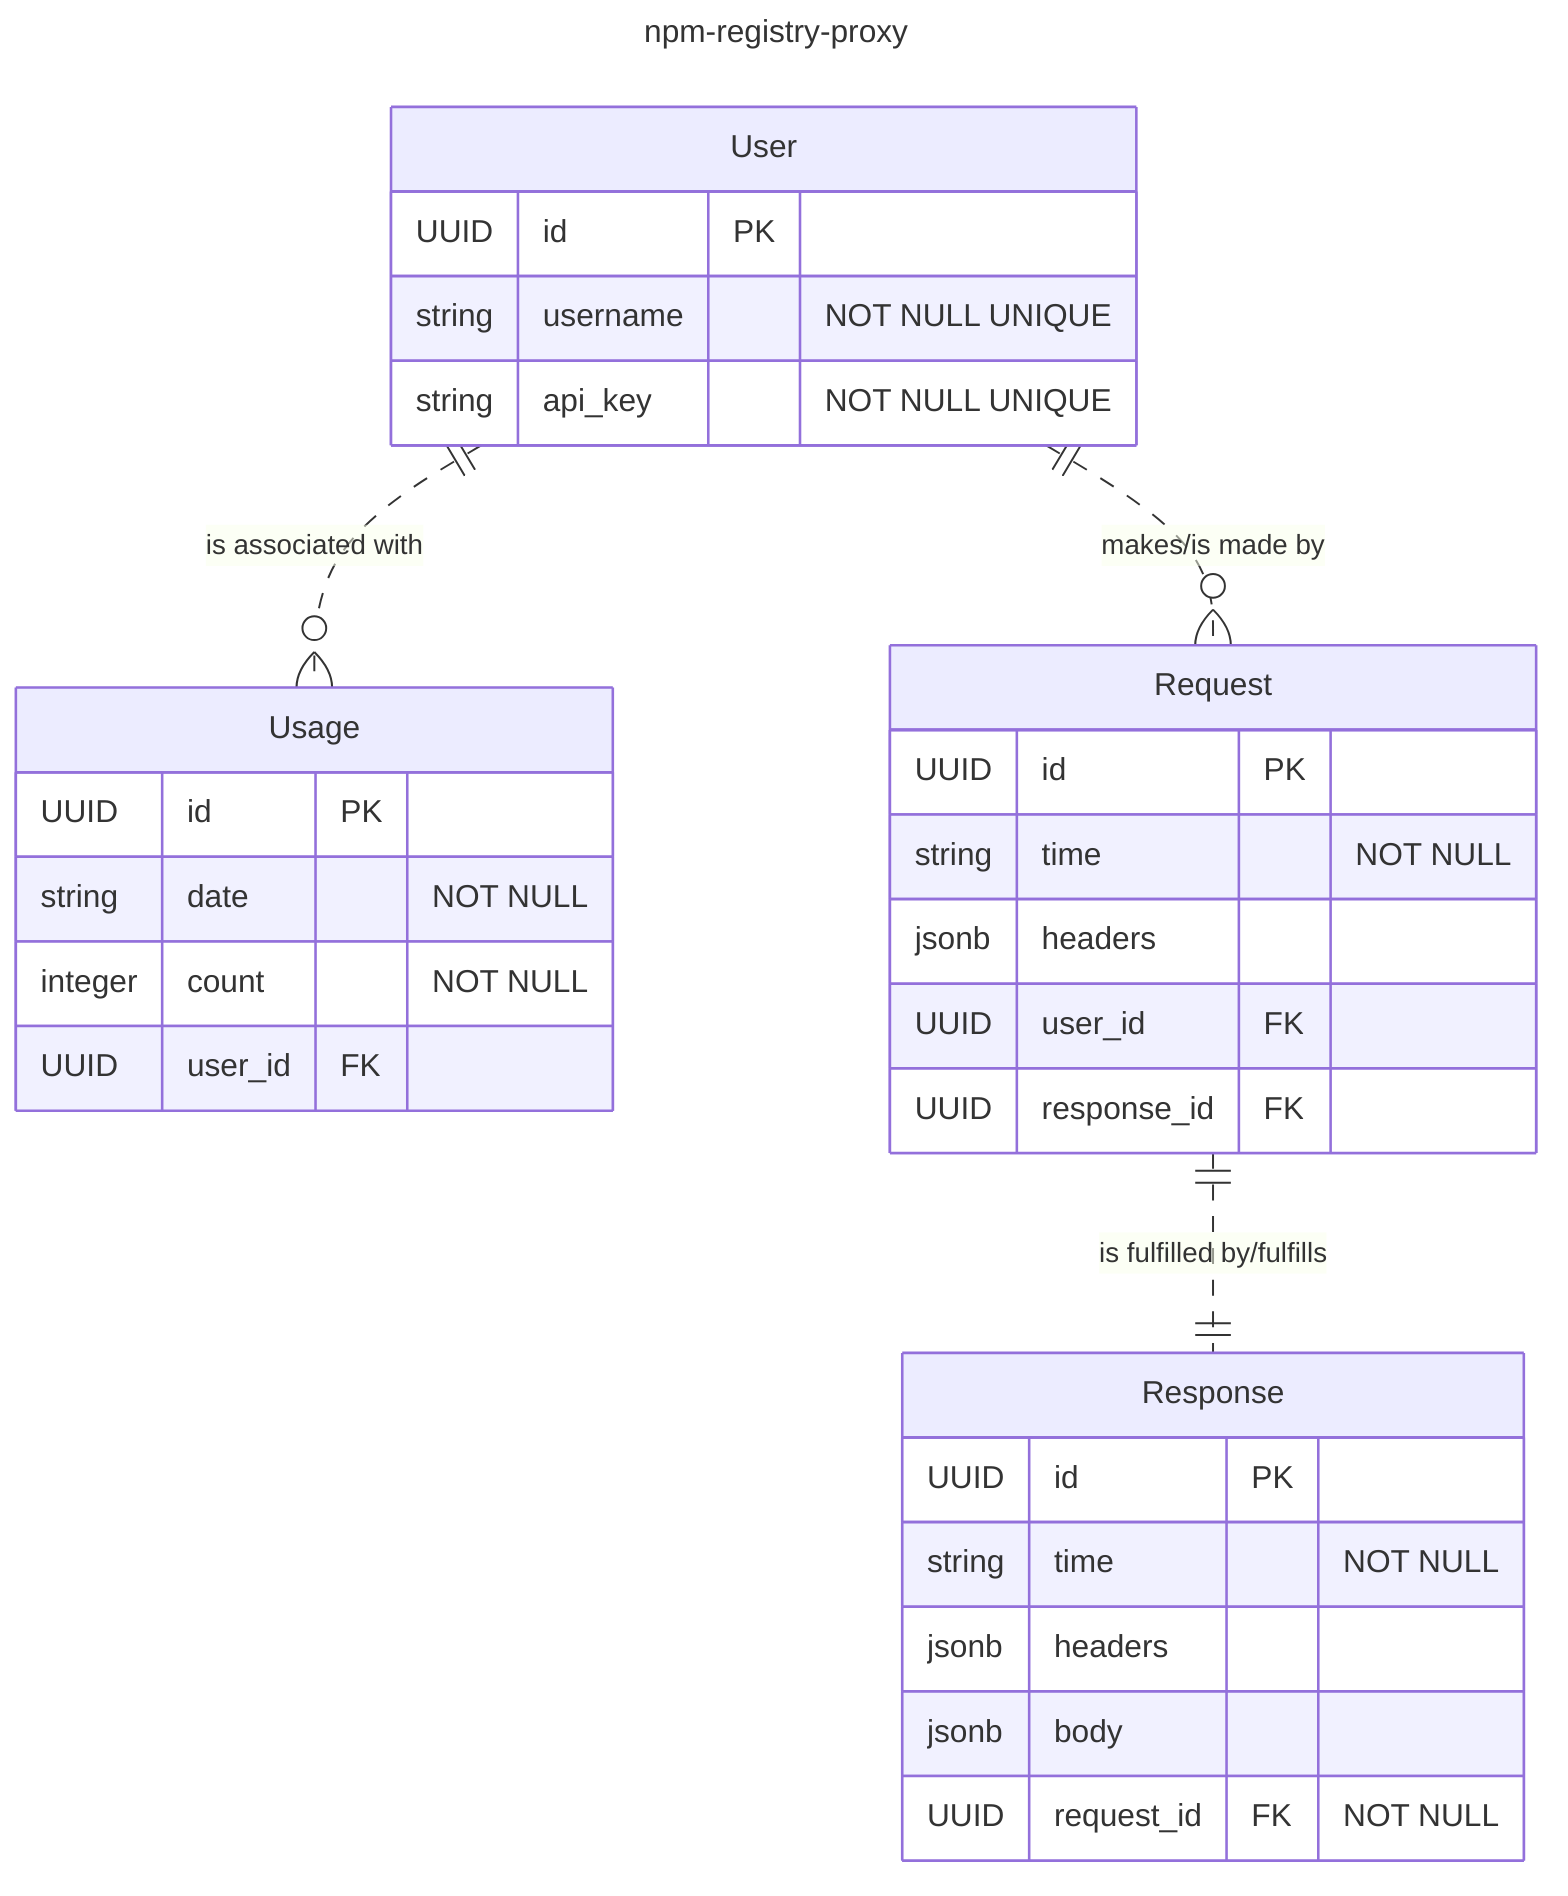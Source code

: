 ---
title: npm-registry-proxy
---
erDiagram
    User {
        UUID id PK
        string username "NOT NULL UNIQUE"
        string api_key "NOT NULL UNIQUE"
    }
    Usage {
        UUID id PK
        string date "NOT NULL"
        integer count "NOT NULL"
        UUID user_id FK
    }
    Request {
        UUID id PK
        string time "NOT NULL"
        jsonb headers
        UUID user_id FK
        UUID response_id  FK
    }
    Response {
        UUID id PK
        string time "NOT NULL"
        jsonb headers
        jsonb body
        UUID request_id FK "NOT NULL"
    }
    User ||..o{ Usage: "is associated with"
    User ||..o{ Request: "makes/is made by"
    Request ||..|| Response: "is fulfilled by/fulfills"